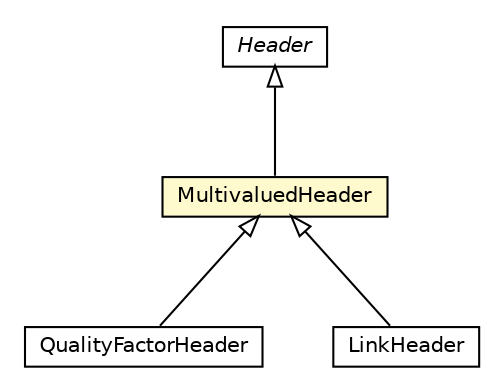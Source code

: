 #!/usr/local/bin/dot
#
# Class diagram 
# Generated by UMLGraph version R5_6-24-gf6e263 (http://www.umlgraph.org/)
#

digraph G {
	edge [fontname="Helvetica",fontsize=10,labelfontname="Helvetica",labelfontsize=10];
	node [fontname="Helvetica",fontsize=10,shape=plaintext];
	nodesep=0.25;
	ranksep=0.5;
	// io.reinert.requestor.core.header.QualityFactorHeader
	c26371 [label=<<table title="io.reinert.requestor.core.header.QualityFactorHeader" border="0" cellborder="1" cellspacing="0" cellpadding="2" port="p" href="./QualityFactorHeader.html">
		<tr><td><table border="0" cellspacing="0" cellpadding="1">
<tr><td align="center" balign="center"> QualityFactorHeader </td></tr>
		</table></td></tr>
		</table>>, URL="./QualityFactorHeader.html", fontname="Helvetica", fontcolor="black", fontsize=10.0];
	// io.reinert.requestor.core.header.Header
	c26376 [label=<<table title="io.reinert.requestor.core.header.Header" border="0" cellborder="1" cellspacing="0" cellpadding="2" port="p" href="./Header.html">
		<tr><td><table border="0" cellspacing="0" cellpadding="1">
<tr><td align="center" balign="center"><font face="Helvetica-Oblique"> Header </font></td></tr>
		</table></td></tr>
		</table>>, URL="./Header.html", fontname="Helvetica", fontcolor="black", fontsize=10.0];
	// io.reinert.requestor.core.header.MultivaluedHeader
	c26378 [label=<<table title="io.reinert.requestor.core.header.MultivaluedHeader" border="0" cellborder="1" cellspacing="0" cellpadding="2" port="p" bgcolor="lemonChiffon" href="./MultivaluedHeader.html">
		<tr><td><table border="0" cellspacing="0" cellpadding="1">
<tr><td align="center" balign="center"> MultivaluedHeader </td></tr>
		</table></td></tr>
		</table>>, URL="./MultivaluedHeader.html", fontname="Helvetica", fontcolor="black", fontsize=10.0];
	// io.reinert.requestor.core.header.LinkHeader
	c26381 [label=<<table title="io.reinert.requestor.core.header.LinkHeader" border="0" cellborder="1" cellspacing="0" cellpadding="2" port="p" href="./LinkHeader.html">
		<tr><td><table border="0" cellspacing="0" cellpadding="1">
<tr><td align="center" balign="center"> LinkHeader </td></tr>
		</table></td></tr>
		</table>>, URL="./LinkHeader.html", fontname="Helvetica", fontcolor="black", fontsize=10.0];
	//io.reinert.requestor.core.header.QualityFactorHeader extends io.reinert.requestor.core.header.MultivaluedHeader
	c26378:p -> c26371:p [dir=back,arrowtail=empty];
	//io.reinert.requestor.core.header.MultivaluedHeader extends io.reinert.requestor.core.header.Header
	c26376:p -> c26378:p [dir=back,arrowtail=empty];
	//io.reinert.requestor.core.header.LinkHeader extends io.reinert.requestor.core.header.MultivaluedHeader
	c26378:p -> c26381:p [dir=back,arrowtail=empty];
}

